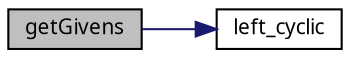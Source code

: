 digraph G
{
  edge [fontname="FreeSans.ttf",fontsize=10,labelfontname="FreeSans.ttf",labelfontsize=10];
  node [fontname="FreeSans.ttf",fontsize=10,shape=record];
  rankdir=LR;
  Node1 [label="getGivens",height=0.2,width=0.4,color="black", fillcolor="grey75", style="filled" fontcolor="black"];
  Node1 -> Node2 [color="midnightblue",fontsize=10,style="solid",fontname="FreeSans.ttf"];
  Node2 [label="left_cyclic",height=0.2,width=0.4,color="black", fillcolor="white", style="filled",URL="$dense_8c.html#68bc52a49ead614a48ef477696af3b78",tooltip="Perform a left cyclic shift of columns j to k in the upper triangular matrix x, then..."];
}
